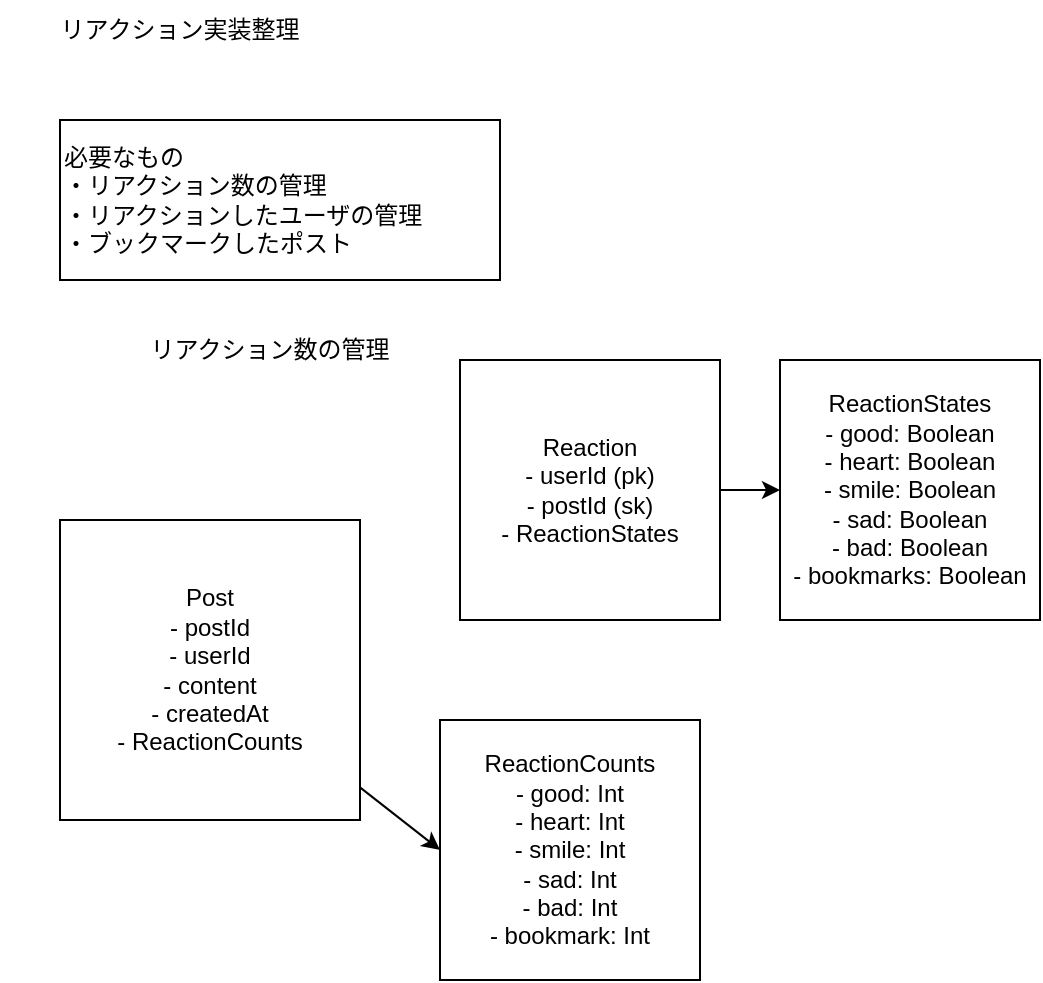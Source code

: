 <mxfile>
    <diagram id="BBZTjrHr6JpCgLn_HiPR" name="ページ1">
        <mxGraphModel dx="991" dy="520" grid="1" gridSize="10" guides="1" tooltips="1" connect="1" arrows="1" fold="1" page="1" pageScale="1" pageWidth="827" pageHeight="1169" math="0" shadow="0">
            <root>
                <mxCell id="0"/>
                <mxCell id="1" parent="0"/>
                <mxCell id="2" value="リアクション実装整理" style="text;html=1;strokeColor=none;fillColor=none;align=center;verticalAlign=middle;whiteSpace=wrap;rounded=0;" vertex="1" parent="1">
                    <mxGeometry x="10" y="40" width="180" height="30" as="geometry"/>
                </mxCell>
                <mxCell id="12" style="edgeStyle=none;html=1;entryX=0;entryY=0.5;entryDx=0;entryDy=0;" edge="1" parent="1" source="3" target="9">
                    <mxGeometry relative="1" as="geometry"/>
                </mxCell>
                <mxCell id="3" value="Post&lt;br&gt;- postId&lt;br&gt;- userId&lt;br&gt;- content&lt;br&gt;- createdAt&lt;br&gt;- ReactionCounts" style="whiteSpace=wrap;html=1;aspect=fixed;" vertex="1" parent="1">
                    <mxGeometry x="40" y="300" width="150" height="150" as="geometry"/>
                </mxCell>
                <mxCell id="13" style="edgeStyle=none;html=1;exitX=1;exitY=0.5;exitDx=0;exitDy=0;entryX=0;entryY=0.5;entryDx=0;entryDy=0;" edge="1" parent="1" source="4" target="8">
                    <mxGeometry relative="1" as="geometry"/>
                </mxCell>
                <mxCell id="4" value="Reaction&lt;br&gt;- userId (pk)&lt;br&gt;- postId (sk)&lt;br&gt;- ReactionStates" style="whiteSpace=wrap;html=1;aspect=fixed;" vertex="1" parent="1">
                    <mxGeometry x="240" y="220" width="130" height="130" as="geometry"/>
                </mxCell>
                <mxCell id="6" value="必要なもの&lt;br&gt;・リアクション数の管理&lt;br&gt;・リアクションしたユーザの管理&lt;br&gt;・ブックマークしたポスト" style="rounded=0;whiteSpace=wrap;html=1;align=left;" vertex="1" parent="1">
                    <mxGeometry x="40" y="100" width="220" height="80" as="geometry"/>
                </mxCell>
                <mxCell id="7" value="リアクション数の管理" style="text;html=1;strokeColor=none;fillColor=none;align=center;verticalAlign=middle;whiteSpace=wrap;rounded=0;" vertex="1" parent="1">
                    <mxGeometry x="40" y="200" width="210" height="30" as="geometry"/>
                </mxCell>
                <mxCell id="8" value="ReactionStates&lt;br&gt;- good: Boolean&lt;br&gt;- heart: Boolean&lt;br&gt;- smile: Boolean&lt;br&gt;- sad: Boolean&lt;br&gt;- bad: Boolean&lt;br&gt;- bookmarks: Boolean" style="whiteSpace=wrap;html=1;aspect=fixed;" vertex="1" parent="1">
                    <mxGeometry x="400" y="220" width="130" height="130" as="geometry"/>
                </mxCell>
                <mxCell id="9" value="ReactionCounts&lt;br&gt;- good: Int&lt;br&gt;- heart: Int&lt;br&gt;- smile: Int&lt;br&gt;- sad: Int&lt;br&gt;- bad: Int&lt;br&gt;- bookmark: Int" style="whiteSpace=wrap;html=1;aspect=fixed;" vertex="1" parent="1">
                    <mxGeometry x="230" y="400" width="130" height="130" as="geometry"/>
                </mxCell>
            </root>
        </mxGraphModel>
    </diagram>
</mxfile>